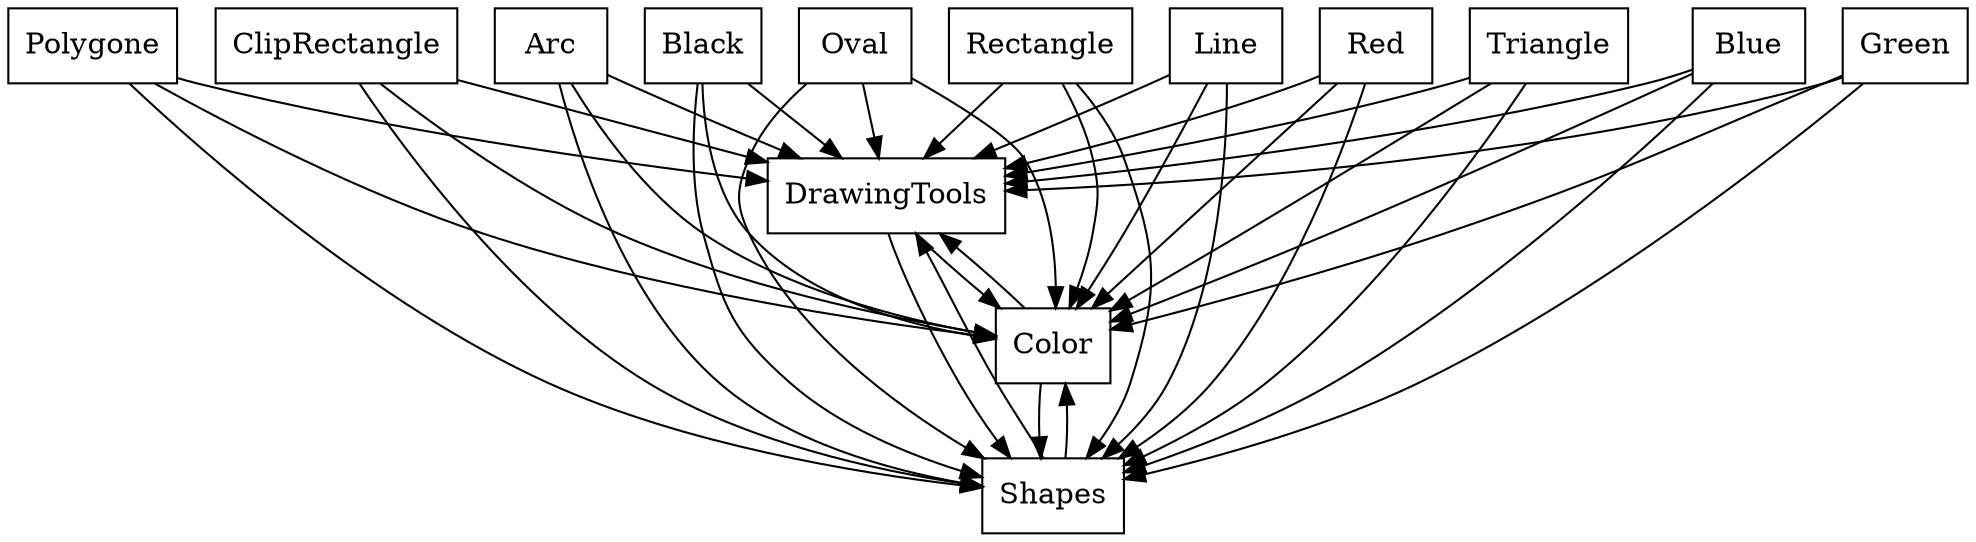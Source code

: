 digraph{
graph [rankdir=TB];
node [shape=box];
edge [arrowhead=normal];
0[label="ClipRectangle",]
1[label="Red",]
2[label="Arc",]
3[label="Black",]
4[label="DrawingTools",]
5[label="Polygone",]
6[label="Oval",]
7[label="Color",]
8[label="Triangle",]
9[label="Blue",]
10[label="Green",]
11[label="Shapes",]
12[label="Rectangle",]
13[label="Line",]
0->4[label="",]
0->7[label="",]
0->11[label="",]
1->4[label="",]
1->7[label="",]
1->11[label="",]
2->4[label="",]
2->7[label="",]
2->11[label="",]
3->4[label="",]
3->7[label="",]
3->11[label="",]
4->7[label="",]
4->11[label="",]
5->4[label="",]
5->7[label="",]
5->11[label="",]
6->4[label="",]
6->7[label="",]
6->11[label="",]
7->4[label="",]
7->11[label="",]
8->4[label="",]
8->7[label="",]
8->11[label="",]
9->4[label="",]
9->7[label="",]
9->11[label="",]
10->4[label="",]
10->7[label="",]
10->11[label="",]
11->4[label="",]
11->7[label="",]
12->4[label="",]
12->7[label="",]
12->11[label="",]
13->4[label="",]
13->7[label="",]
13->11[label="",]
}
